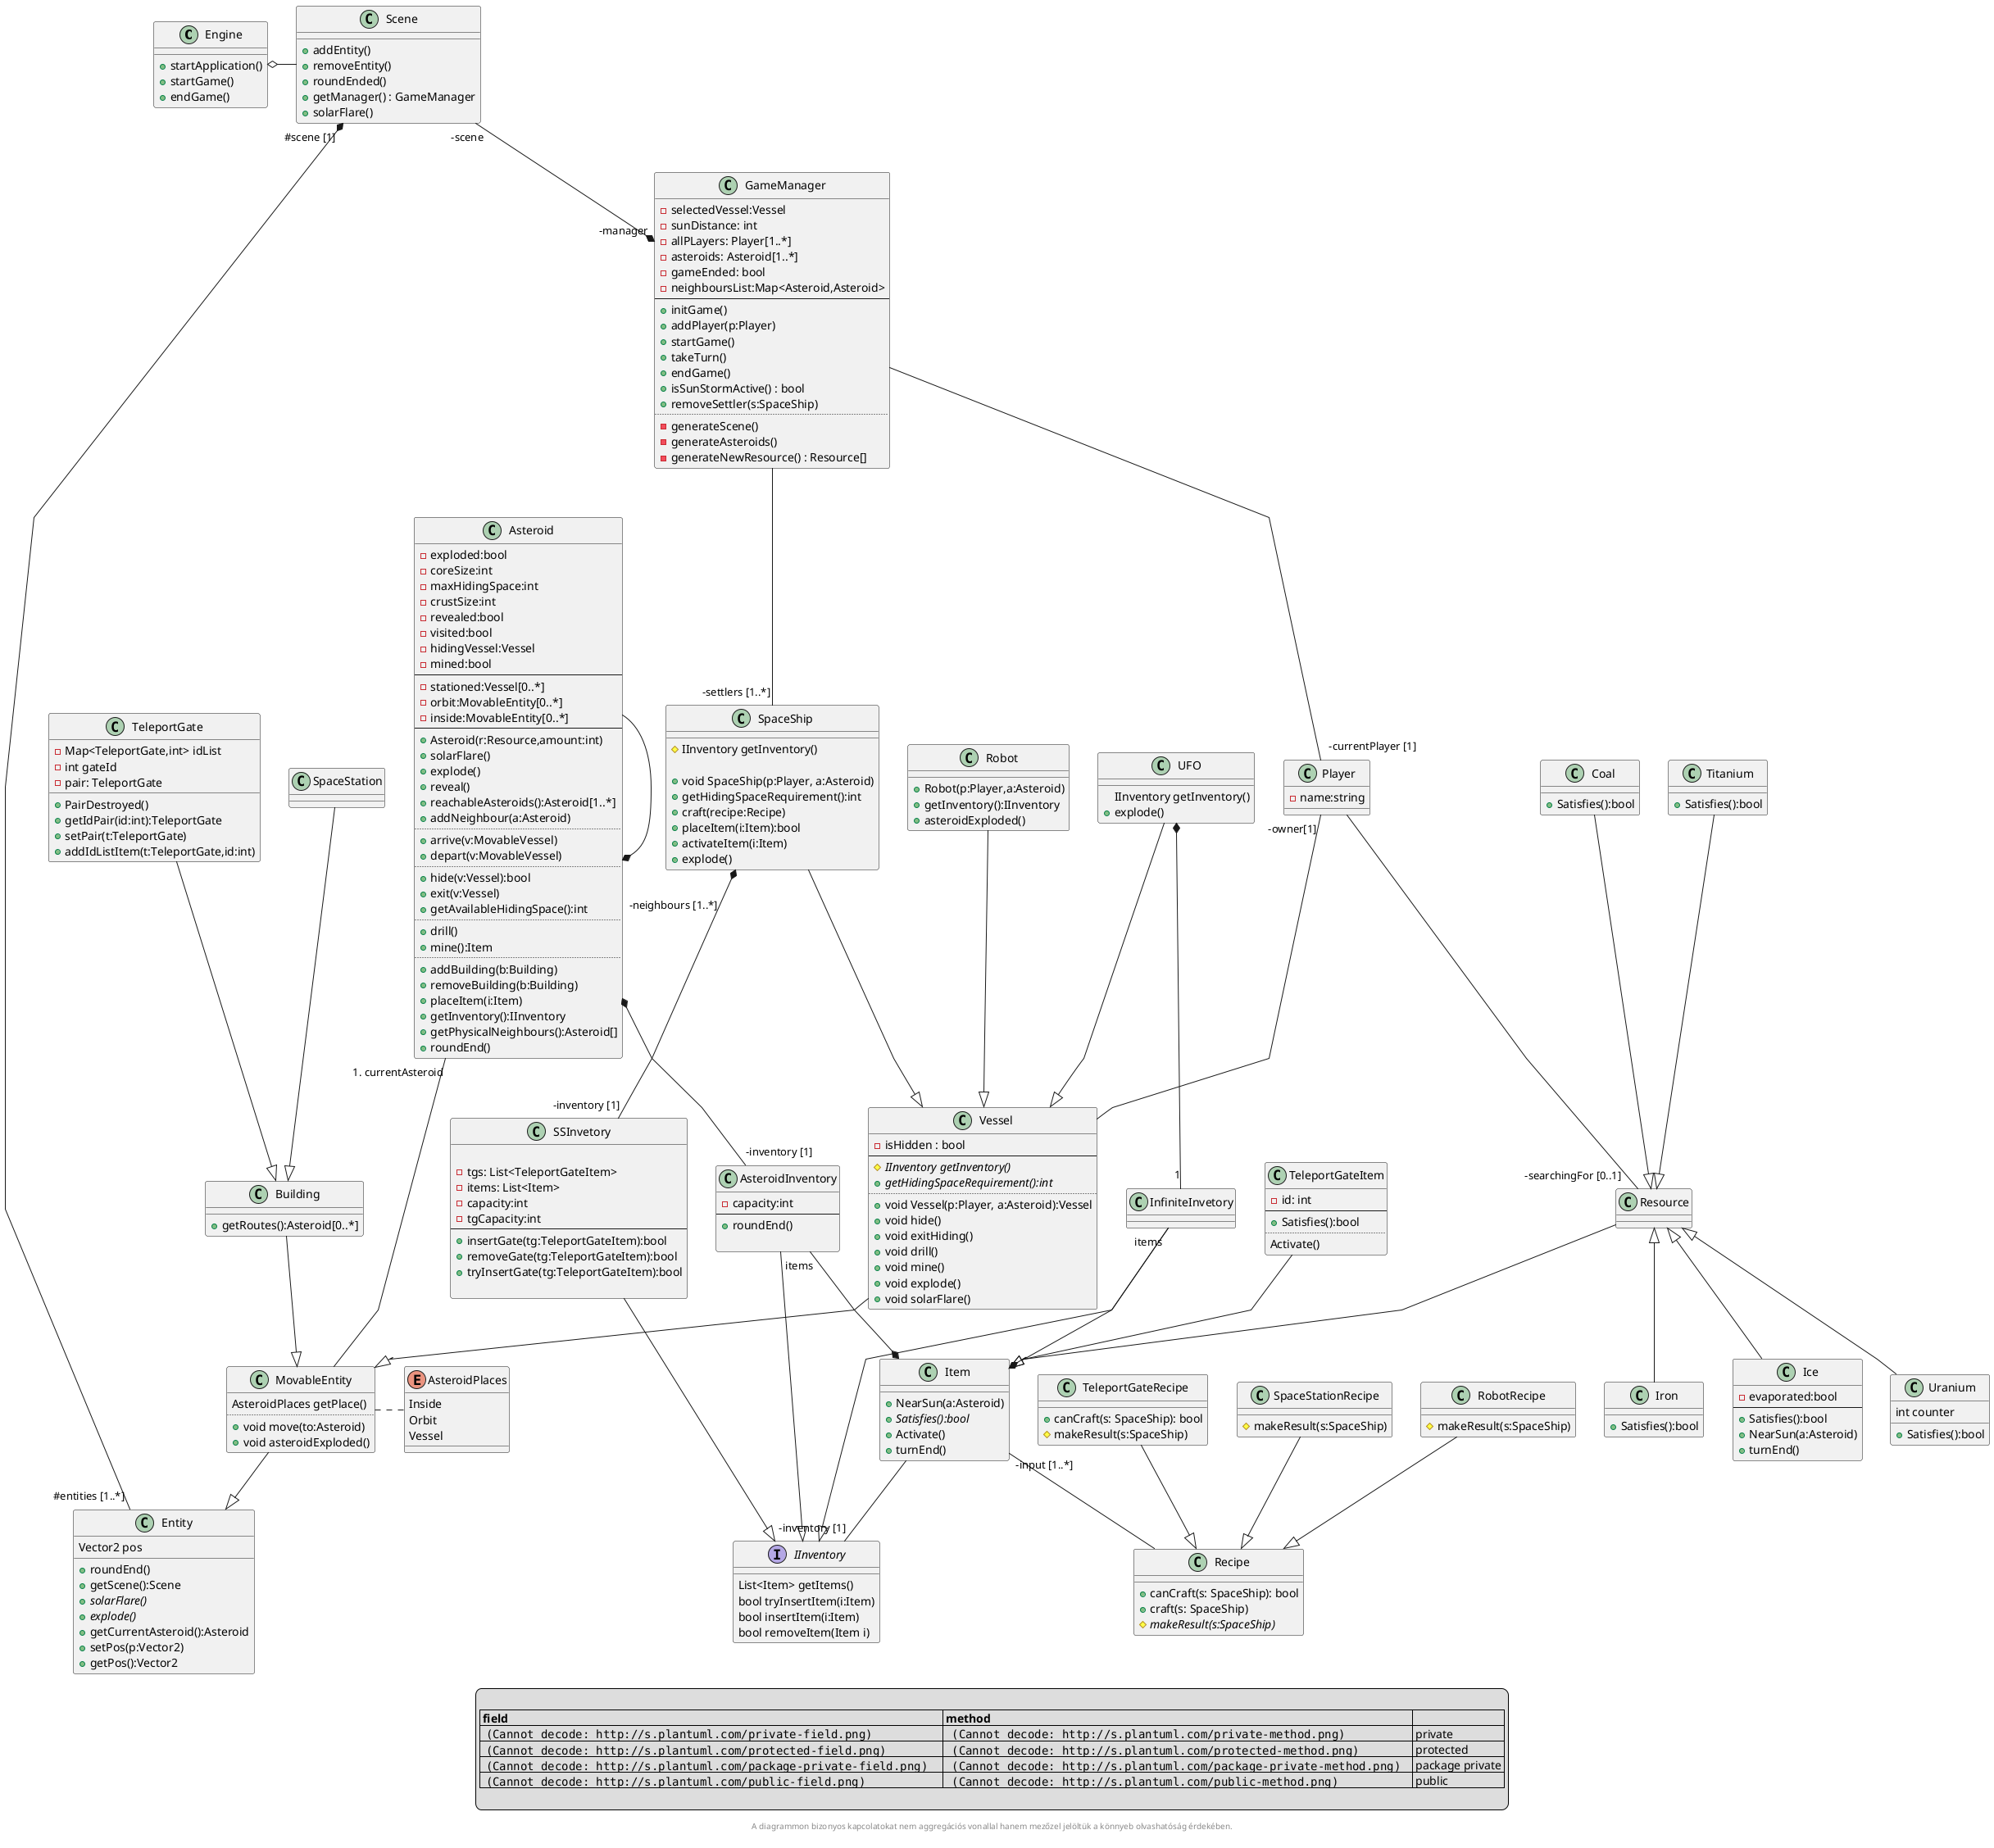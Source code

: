 @startuml
'skinparam linetype ortho
skinparam linetype polyline

'skinparam style strictuml
'skinparam groupInheritance 1


class Engine{
    +startApplication()
    +startGame()
    +endGame()
}
Engine o- Scene

class Scene{
    +addEntity()
    +removeEntity()
    +roundEnded()
    +getManager() : GameManager
    +solarFlare()
}
Scene " #scene [1]" *- " #entities [1..*]" Entity
Scene "-scene" --* "-manager" GameManager

class GameManager{
    -selectedVessel:Vessel
    -sunDistance: int
    -allPLayers: Player[1..*]
    -asteroids: Asteroid[1..*]
    -gameEnded: bool
    -neighboursList:Map<Asteroid,Asteroid>
    --
    +initGame()
    +addPlayer(p:Player)
    +startGame()
    +takeTurn()
    +endGame()
    +isSunStormActive() : bool
    +removeSettler(s:SpaceShip)
    ..
    -generateScene()
    -generateAsteroids()
    -generateNewResource() : Resource[]
}
GameManager -- "-currentPlayer [1]" Player
GameManager -- "-settlers [1..*]" SpaceShip

class Player{
    -name:string
}
Player "-owner[1]" -- Vessel
Player -- "-searchingFor [0..1]" Resource



class Item{
    + NearSun(a:Asteroid)
    {abstract} + Satisfies():bool
    +Activate()
    +turnEnd()
}
Item -- "-inventory [1]" IInventory

class TeleportGateItem{
    -id: int
    --
    +Satisfies():bool
    ..
    Activate()
}
TeleportGateItem --|> Item


class Resource{

}
Resource --|> Item


class Iron{
    +Satisfies():bool
}
Resource <|-- Iron

class Ice{
    -evaporated:bool
    --
    +Satisfies():bool
    +NearSun(a:Asteroid)
    +turnEnd()
}
Resource <|-- Ice

class Uranium{
    int counter
    +Satisfies():bool
}
Resource <|-- Uranium

class Coal{
    +Satisfies():bool
}
Coal --|> Resource

class Titanium{
    +Satisfies():bool
}
Titanium --|> Resource


'Inventory stuff

interface IInventory{
    List<Item> getItems()
    bool tryInsertItem(i:Item)
    bool insertItem(i:Item)
    bool removeItem(Item i)
}

class InfiniteInvetory{

}
InfiniteInvetory --|> IInventory
InfiniteInvetory "items" --* Item

class AsteroidInventory{
    -capacity:int
    --
    +roundEnd()
    
}
AsteroidInventory --|> IInventory
AsteroidInventory "items" --* Item

class SSInvetory{
    
    -tgs: List<TeleportGateItem>
    -items: List<Item>
    -capacity:int
    -tgCapacity:int
    --
    +insertGate(tg:TeleportGateItem):bool
    +removeGate(tg:TeleportGateItem):bool
    +tryInsertGate(tg:TeleportGateItem):bool

}
SSInvetory --|> IInventory
'SSInvetory "items" -* Item
'SSInvetory "tgs" -* TeleportGateItem


'Entities

class Entity{
    Vector2 pos

    +roundEnd()
    +getScene():Scene
    {abstract} +solarFlare()
    {abstract} +explode()
    +getCurrentAsteroid():Asteroid
    +setPos(p:Vector2)
    +getPos():Vector2
}

enum AsteroidPlaces{
    Inside
    Orbit
    Vessel
}

class MovableEntity{
    AsteroidPlaces getPlace()
    ..
    +void move(to:Asteroid)
    +void asteroidExploded()
}
MovableEntity --|> Entity
AsteroidPlaces . MovableEntity
Asteroid "#currentAsteroid" -- MovableEntity

class Vessel{
    -isHidden : bool
    --
    {abstract} #IInventory getInventory()
    {abstract} +getHidingSpaceRequirement():int
    ..
    +void Vessel(p:Player, a:Asteroid):Vessel
    +void hide()
    +void exitHiding()
    +void drill()
    +void mine()
    +void explode()
    +void solarFlare()
}
Vessel --|> MovableEntity


class UFO{
    IInventory getInventory()
    +explode()
}
UFO --|> Vessel
UFO *-- "1" InfiniteInvetory 

class SpaceShip{
    #IInventory getInventory()

    +void SpaceShip(p:Player, a:Asteroid)
    +getHidingSpaceRequirement():int
    +craft(recipe:Recipe)
    +placeItem(i:Item):bool
    +activateItem(i:Item)
    +explode()
}
SpaceShip --|> Vessel
SpaceShip *-- "-inventory [1]" SSInvetory 

class Robot{

    +Robot(p:Player,a:Asteroid)
    +getInventory():IInventory 
    +asteroidExploded()
}
Robot --|> Vessel




class Asteroid{
    -exploded:bool
    -coreSize:int
    -maxHidingSpace:int
    -crustSize:int
    -revealed:bool
    -visited:bool
    -hidingVessel:Vessel
    -mined:bool
    --
    -stationed:Vessel[0..*]
    -orbit:MovableEntity[0..*]
    -inside:MovableEntity[0..*]
    --
    +Asteroid(r:Resource,amount:int)
    +solarFlare()
    +explode()
    +reveal()
    +reachableAsteroids():Asteroid[1..*]
    +addNeighbour(a:Asteroid)
    ..
    +arrive(v:MovableVessel)
    +depart(v:MovableVessel)
    ..
    +hide(v:Vessel):bool
    +exit(v:Vessel)
    +getAvailableHidingSpace():int
    ..
    +drill()
    +mine():Item
    ..
    +addBuilding(b:Building)
    +removeBuilding(b:Building)
    +placeItem(i:Item)
    +getInventory():IInventory
    +getPhysicalNeighbours():Asteroid[]
    +roundEnd()
}
Asteroid *-- "-inventory [1]" AsteroidInventory 
Asteroid --* "-neighbours [1..*]" Asteroid

class Building{
    +getRoutes():Asteroid[0..*]
}
Building --|> MovableEntity

class TeleportGate{
    -Map<TeleportGate,int> idList
    -int gateId
    -pair: TeleportGate
    +PairDestroyed()
    +getIdPair(id:int):TeleportGate
    +setPair(t:TeleportGate)
    +addIdListItem(t:TeleportGate,id:int)
}
TeleportGate --|> Building

class SpaceStation{

}
SpaceStation --|> Building



class Recipe{
    +canCraft(s: SpaceShip): bool
    +craft(s: SpaceShip)
    {abstract} #makeResult(s:SpaceShip)
}
Item "-input [1..*]" -- Recipe 

class TeleportGateRecipe{
    +canCraft(s: SpaceShip): bool
    #makeResult(s:SpaceShip)
}
TeleportGateRecipe --|> Recipe

class SpaceStationRecipe{
    #makeResult(s:SpaceShip)
}
SpaceStationRecipe --|> Recipe

class RobotRecipe{
    #makeResult(s:SpaceShip)    
}
RobotRecipe --|> Recipe


legend

|= field |= method |=  |
|  <img:http://s.plantuml.com/private-field.png>     |   <img:http://s.plantuml.com/private-method.png>     | private |
|  <img:http://s.plantuml.com/protected-field.png>   |   <img:http://s.plantuml.com/protected-method.png>   | protected |
|  <img:http://s.plantuml.com/package-private-field.png>     |   <img:http://s.plantuml.com/package-private-method.png>    | package private |
|  <img:http://s.plantuml.com/public-field.png>     |   <img:http://s.plantuml.com/public-method.png>     | public |

endlegend

footer
A diagrammon bizonyos kapcolatokat nem aggregációs vonallal hanem mezőzel jelöltük a könnyeb olvashatóság érdekében.

endfooter


@enduml
